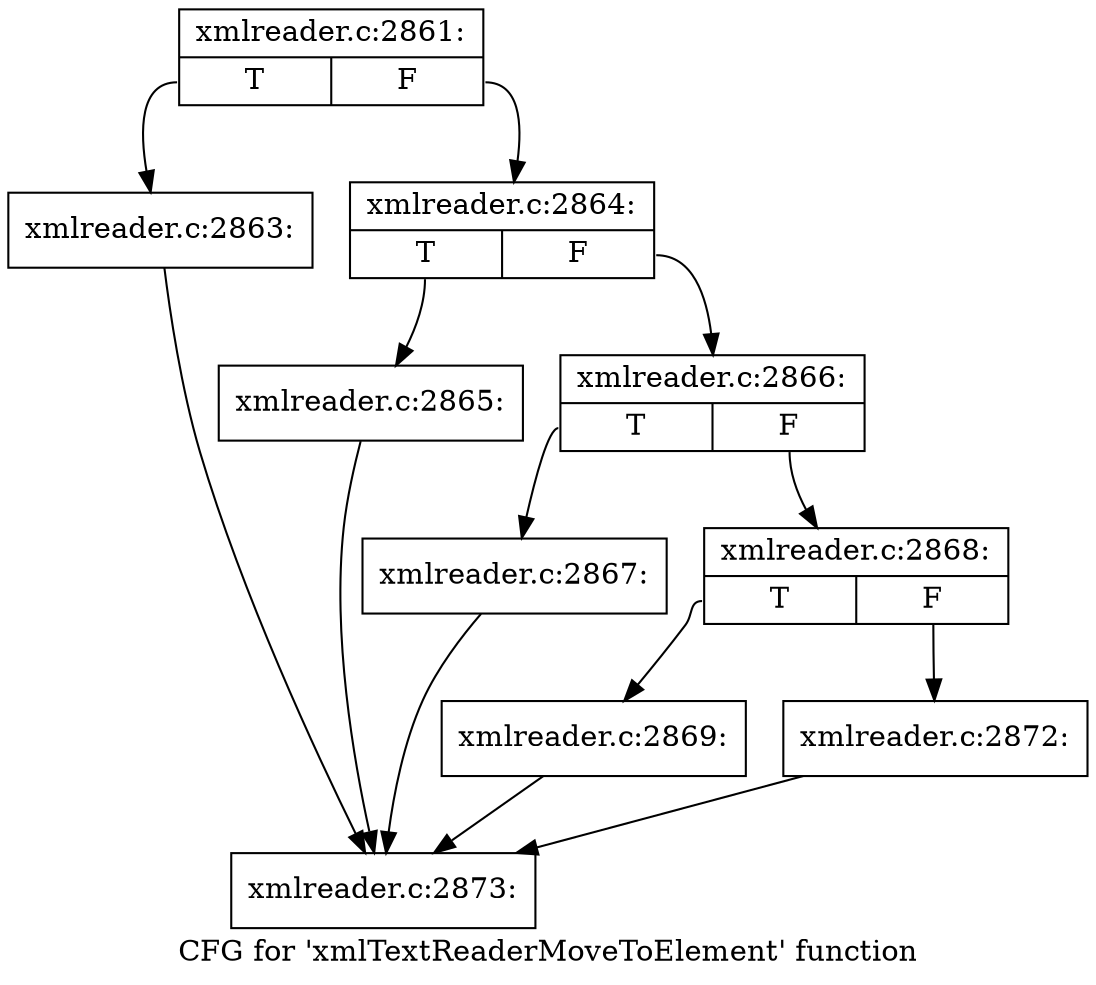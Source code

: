 digraph "CFG for 'xmlTextReaderMoveToElement' function" {
	label="CFG for 'xmlTextReaderMoveToElement' function";

	Node0x46e7700 [shape=record,label="{xmlreader.c:2861:|{<s0>T|<s1>F}}"];
	Node0x46e7700:s0 -> Node0x46e57a0;
	Node0x46e7700:s1 -> Node0x46e7880;
	Node0x46e57a0 [shape=record,label="{xmlreader.c:2863:}"];
	Node0x46e57a0 -> Node0x46e7a30;
	Node0x46e7880 [shape=record,label="{xmlreader.c:2864:|{<s0>T|<s1>F}}"];
	Node0x46e7880:s0 -> Node0x4794780;
	Node0x46e7880:s1 -> Node0x47947d0;
	Node0x4794780 [shape=record,label="{xmlreader.c:2865:}"];
	Node0x4794780 -> Node0x46e7a30;
	Node0x47947d0 [shape=record,label="{xmlreader.c:2866:|{<s0>T|<s1>F}}"];
	Node0x47947d0:s0 -> Node0x479af90;
	Node0x47947d0:s1 -> Node0x479afe0;
	Node0x479af90 [shape=record,label="{xmlreader.c:2867:}"];
	Node0x479af90 -> Node0x46e7a30;
	Node0x479afe0 [shape=record,label="{xmlreader.c:2868:|{<s0>T|<s1>F}}"];
	Node0x479afe0:s0 -> Node0x479b6d0;
	Node0x479afe0:s1 -> Node0x479b720;
	Node0x479b6d0 [shape=record,label="{xmlreader.c:2869:}"];
	Node0x479b6d0 -> Node0x46e7a30;
	Node0x479b720 [shape=record,label="{xmlreader.c:2872:}"];
	Node0x479b720 -> Node0x46e7a30;
	Node0x46e7a30 [shape=record,label="{xmlreader.c:2873:}"];
}

